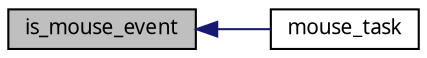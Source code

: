 digraph G
{
  edge [fontname="FreeSans.ttf",fontsize=10,labelfontname="FreeSans.ttf",labelfontsize=10];
  node [fontname="FreeSans.ttf",fontsize=10,shape=record];
  rankdir=LR;
  Node1 [label="is_mouse_event",height=0.2,width=0.4,color="black", fillcolor="grey75", style="filled" fontcolor="black"];
  Node1 -> Node2 [dir=back,color="midnightblue",fontsize=10,style="solid",fontname="FreeSans.ttf"];
  Node2 [label="mouse_task",height=0.2,width=0.4,color="black", fillcolor="white", style="filled",URL="$a00026.html#3b69114bd2ecd5956cea69196e0ededf",tooltip="Task which links mouse events with the USB HID mouse device."];
}
